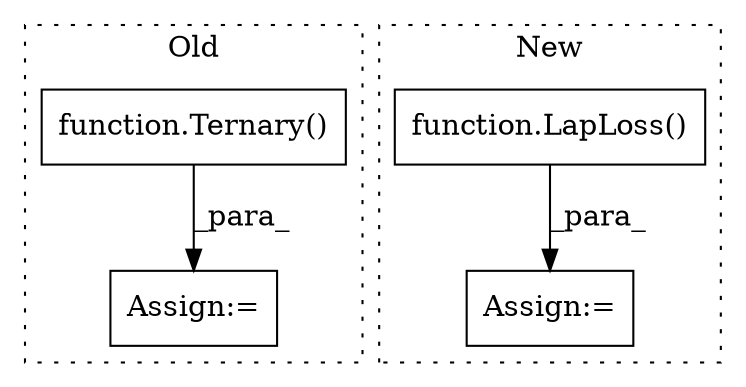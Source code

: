 digraph G {
subgraph cluster0 {
1 [label="function.Ternary()" a="75" s="4297" l="9" shape="box"];
4 [label="Assign:=" a="68" s="4294" l="3" shape="box"];
label = "Old";
style="dotted";
}
subgraph cluster1 {
2 [label="function.LapLoss()" a="75" s="658" l="9" shape="box"];
3 [label="Assign:=" a="68" s="655" l="3" shape="box"];
label = "New";
style="dotted";
}
1 -> 4 [label="_para_"];
2 -> 3 [label="_para_"];
}